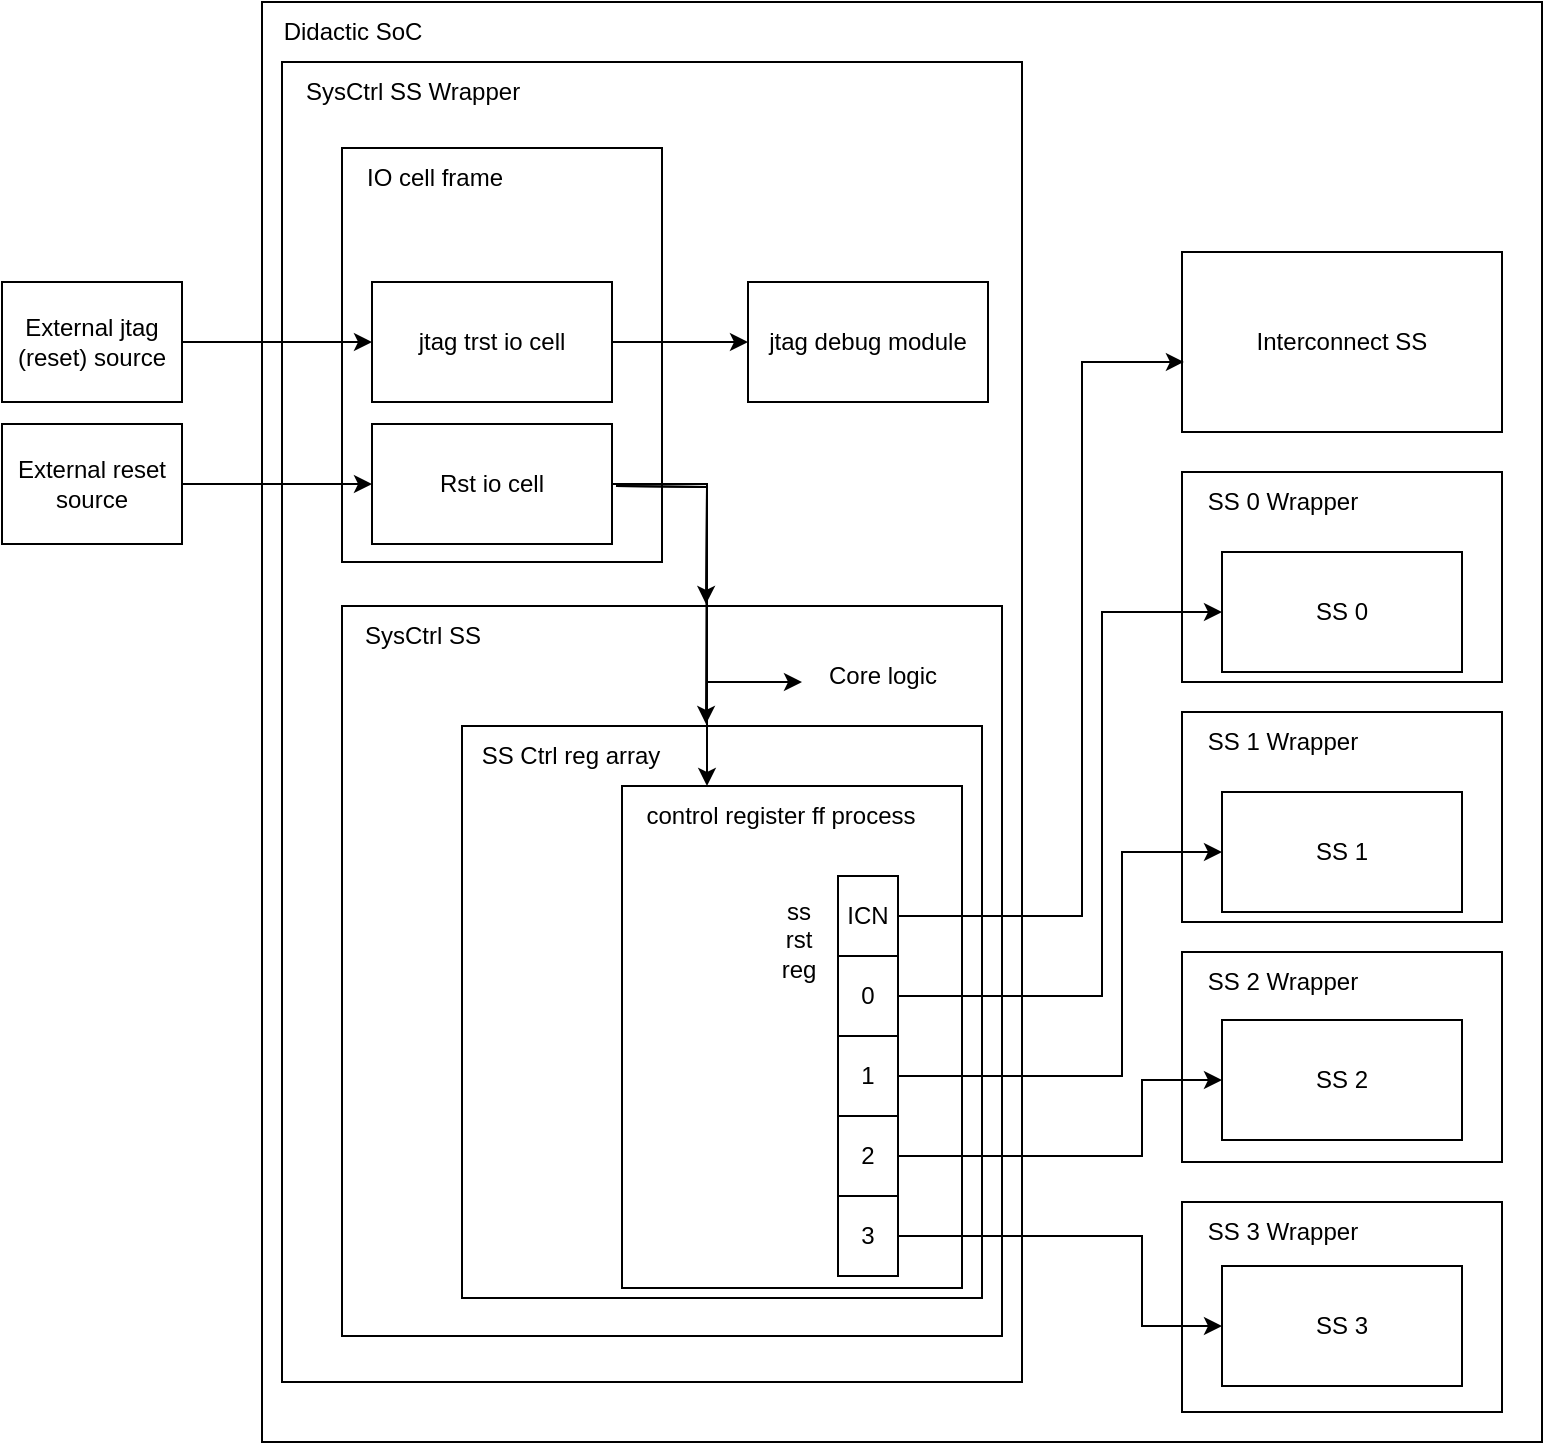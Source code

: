 <mxfile version="28.2.8">
  <diagram name="Page-1" id="WHI9-qCjVV4Phv3fx-UH">
    <mxGraphModel dx="1437" dy="1138" grid="1" gridSize="10" guides="1" tooltips="1" connect="1" arrows="1" fold="1" page="1" pageScale="1" pageWidth="850" pageHeight="1100" math="0" shadow="0">
      <root>
        <mxCell id="0" />
        <mxCell id="1" parent="0" />
        <mxCell id="U2QSBOU7x4i06ume0f2R-22" value="" style="rounded=0;whiteSpace=wrap;html=1;" parent="1" vertex="1">
          <mxGeometry x="200" y="90" width="640" height="720" as="geometry" />
        </mxCell>
        <mxCell id="U2QSBOU7x4i06ume0f2R-72" value="" style="rounded=0;whiteSpace=wrap;html=1;" parent="1" vertex="1">
          <mxGeometry x="210" y="120" width="370" height="660" as="geometry" />
        </mxCell>
        <mxCell id="U2QSBOU7x4i06ume0f2R-8" value="" style="rounded=0;whiteSpace=wrap;html=1;direction=south;" parent="1" vertex="1">
          <mxGeometry x="240" y="392" width="330" height="365" as="geometry" />
        </mxCell>
        <mxCell id="U2QSBOU7x4i06ume0f2R-9" value="" style="rounded=0;whiteSpace=wrap;html=1;" parent="1" vertex="1">
          <mxGeometry x="300" y="452" width="260" height="286" as="geometry" />
        </mxCell>
        <mxCell id="U2QSBOU7x4i06ume0f2R-2" value="" style="rounded=0;whiteSpace=wrap;html=1;" parent="1" vertex="1">
          <mxGeometry x="240" y="163" width="160" height="207" as="geometry" />
        </mxCell>
        <mxCell id="U2QSBOU7x4i06ume0f2R-73" style="edgeStyle=orthogonalEdgeStyle;rounded=0;orthogonalLoop=1;jettySize=auto;html=1;exitX=1;exitY=0.5;exitDx=0;exitDy=0;entryX=0.25;entryY=0;entryDx=0;entryDy=0;" parent="1" source="U2QSBOU7x4i06ume0f2R-1" target="U2QSBOU7x4i06ume0f2R-16" edge="1">
          <mxGeometry relative="1" as="geometry" />
        </mxCell>
        <mxCell id="r8bSXkPqTuMeNQat6GoL-1" style="edgeStyle=orthogonalEdgeStyle;rounded=0;orthogonalLoop=1;jettySize=auto;html=1;exitX=1;exitY=0.5;exitDx=0;exitDy=0;" edge="1" parent="1">
          <mxGeometry relative="1" as="geometry">
            <mxPoint x="422" y="391" as="targetPoint" />
            <mxPoint x="377" y="332" as="sourcePoint" />
          </mxGeometry>
        </mxCell>
        <mxCell id="r8bSXkPqTuMeNQat6GoL-2" style="edgeStyle=orthogonalEdgeStyle;rounded=0;orthogonalLoop=1;jettySize=auto;html=1;exitX=1;exitY=0.5;exitDx=0;exitDy=0;" edge="1" parent="1">
          <mxGeometry relative="1" as="geometry">
            <mxPoint x="422" y="451" as="targetPoint" />
            <mxPoint x="377" y="332" as="sourcePoint" />
          </mxGeometry>
        </mxCell>
        <mxCell id="U2QSBOU7x4i06ume0f2R-1" value="&lt;div&gt;Rst io cell&lt;/div&gt;" style="rounded=0;whiteSpace=wrap;html=1;" parent="1" vertex="1">
          <mxGeometry x="255" y="301" width="120" height="60" as="geometry" />
        </mxCell>
        <mxCell id="U2QSBOU7x4i06ume0f2R-16" value="" style="rounded=0;whiteSpace=wrap;html=1;" parent="1" vertex="1">
          <mxGeometry x="380" y="482" width="170" height="251" as="geometry" />
        </mxCell>
        <mxCell id="U2QSBOU7x4i06ume0f2R-5" value="1" style="rounded=0;whiteSpace=wrap;html=1;" parent="1" vertex="1">
          <mxGeometry x="488" y="607" width="30" height="40" as="geometry" />
        </mxCell>
        <mxCell id="U2QSBOU7x4i06ume0f2R-4" value="0" style="rounded=0;whiteSpace=wrap;html=1;" parent="1" vertex="1">
          <mxGeometry x="488" y="567" width="30" height="40" as="geometry" />
        </mxCell>
        <mxCell id="U2QSBOU7x4i06ume0f2R-6" value="2" style="rounded=0;whiteSpace=wrap;html=1;" parent="1" vertex="1">
          <mxGeometry x="488" y="647" width="30" height="40" as="geometry" />
        </mxCell>
        <mxCell id="U2QSBOU7x4i06ume0f2R-7" value="3" style="rounded=0;whiteSpace=wrap;html=1;" parent="1" vertex="1">
          <mxGeometry x="488" y="687" width="30" height="40" as="geometry" />
        </mxCell>
        <mxCell id="U2QSBOU7x4i06ume0f2R-10" value="Interconnect SS" style="rounded=0;whiteSpace=wrap;html=1;" parent="1" vertex="1">
          <mxGeometry x="660" y="215" width="160" height="90" as="geometry" />
        </mxCell>
        <mxCell id="U2QSBOU7x4i06ume0f2R-31" value="" style="rounded=0;whiteSpace=wrap;html=1;" parent="1" vertex="1">
          <mxGeometry x="660" y="325" width="160" height="105" as="geometry" />
        </mxCell>
        <mxCell id="U2QSBOU7x4i06ume0f2R-11" value="SS 0" style="rounded=0;whiteSpace=wrap;html=1;" parent="1" vertex="1">
          <mxGeometry x="680" y="365" width="120" height="60" as="geometry" />
        </mxCell>
        <mxCell id="U2QSBOU7x4i06ume0f2R-32" value="" style="rounded=0;whiteSpace=wrap;html=1;" parent="1" vertex="1">
          <mxGeometry x="660" y="445" width="160" height="105" as="geometry" />
        </mxCell>
        <mxCell id="U2QSBOU7x4i06ume0f2R-12" value="SS 1" style="rounded=0;whiteSpace=wrap;html=1;" parent="1" vertex="1">
          <mxGeometry x="680" y="485" width="120" height="60" as="geometry" />
        </mxCell>
        <mxCell id="U2QSBOU7x4i06ume0f2R-33" value="" style="rounded=0;whiteSpace=wrap;html=1;" parent="1" vertex="1">
          <mxGeometry x="660" y="565" width="160" height="105" as="geometry" />
        </mxCell>
        <mxCell id="U2QSBOU7x4i06ume0f2R-13" value="SS 2" style="rounded=0;whiteSpace=wrap;html=1;" parent="1" vertex="1">
          <mxGeometry x="680" y="599" width="120" height="60" as="geometry" />
        </mxCell>
        <mxCell id="U2QSBOU7x4i06ume0f2R-34" value="" style="rounded=0;whiteSpace=wrap;html=1;" parent="1" vertex="1">
          <mxGeometry x="660" y="690" width="160" height="105" as="geometry" />
        </mxCell>
        <mxCell id="U2QSBOU7x4i06ume0f2R-14" value="SS 3" style="rounded=0;whiteSpace=wrap;html=1;" parent="1" vertex="1">
          <mxGeometry x="680" y="722" width="120" height="60" as="geometry" />
        </mxCell>
        <mxCell id="U2QSBOU7x4i06ume0f2R-24" style="edgeStyle=orthogonalEdgeStyle;rounded=0;orthogonalLoop=1;jettySize=auto;html=1;exitX=1;exitY=0.5;exitDx=0;exitDy=0;entryX=0;entryY=0.5;entryDx=0;entryDy=0;" parent="1" source="U2QSBOU7x4i06ume0f2R-23" target="U2QSBOU7x4i06ume0f2R-1" edge="1">
          <mxGeometry relative="1" as="geometry" />
        </mxCell>
        <mxCell id="U2QSBOU7x4i06ume0f2R-23" value="External reset source" style="rounded=0;whiteSpace=wrap;html=1;" parent="1" vertex="1">
          <mxGeometry x="70" y="301" width="90" height="60" as="geometry" />
        </mxCell>
        <mxCell id="U2QSBOU7x4i06ume0f2R-30" value="&lt;div&gt;ICN&lt;/div&gt;" style="rounded=0;whiteSpace=wrap;html=1;" parent="1" vertex="1">
          <mxGeometry x="488" y="527" width="30" height="40" as="geometry" />
        </mxCell>
        <mxCell id="U2QSBOU7x4i06ume0f2R-76" value="Didactic SoC" style="text;html=1;align=center;verticalAlign=middle;resizable=0;points=[];autosize=1;strokeColor=none;fillColor=none;" parent="1" vertex="1">
          <mxGeometry x="200" y="90" width="90" height="30" as="geometry" />
        </mxCell>
        <mxCell id="U2QSBOU7x4i06ume0f2R-77" value="SysCtrl SS Wrapper" style="text;html=1;align=center;verticalAlign=middle;resizable=0;points=[];autosize=1;strokeColor=none;fillColor=none;" parent="1" vertex="1">
          <mxGeometry x="210" y="120" width="130" height="30" as="geometry" />
        </mxCell>
        <mxCell id="U2QSBOU7x4i06ume0f2R-78" value="IO cell frame" style="text;html=1;align=center;verticalAlign=middle;resizable=0;points=[];autosize=1;strokeColor=none;fillColor=none;" parent="1" vertex="1">
          <mxGeometry x="241" y="163" width="90" height="30" as="geometry" />
        </mxCell>
        <mxCell id="U2QSBOU7x4i06ume0f2R-79" value="SysCtrl SS" style="text;html=1;align=center;verticalAlign=middle;resizable=0;points=[];autosize=1;strokeColor=none;fillColor=none;" parent="1" vertex="1">
          <mxGeometry x="240" y="392" width="80" height="30" as="geometry" />
        </mxCell>
        <mxCell id="U2QSBOU7x4i06ume0f2R-81" value="SS Ctrl reg array" style="text;html=1;align=center;verticalAlign=middle;resizable=0;points=[];autosize=1;strokeColor=none;fillColor=none;" parent="1" vertex="1">
          <mxGeometry x="299" y="452" width="110" height="30" as="geometry" />
        </mxCell>
        <mxCell id="U2QSBOU7x4i06ume0f2R-82" value="&lt;div&gt;ss&lt;/div&gt;&lt;div&gt;rst&lt;/div&gt;&lt;div&gt;reg&lt;/div&gt;" style="text;html=1;align=center;verticalAlign=middle;resizable=0;points=[];autosize=1;strokeColor=none;fillColor=none;" parent="1" vertex="1">
          <mxGeometry x="448" y="529" width="40" height="60" as="geometry" />
        </mxCell>
        <mxCell id="U2QSBOU7x4i06ume0f2R-83" value="SS 0 Wrapper" style="text;html=1;align=center;verticalAlign=middle;resizable=0;points=[];autosize=1;strokeColor=none;fillColor=none;" parent="1" vertex="1">
          <mxGeometry x="660" y="325" width="100" height="30" as="geometry" />
        </mxCell>
        <mxCell id="U2QSBOU7x4i06ume0f2R-84" value="SS 1 Wrapper" style="text;html=1;align=center;verticalAlign=middle;resizable=0;points=[];autosize=1;strokeColor=none;fillColor=none;" parent="1" vertex="1">
          <mxGeometry x="660" y="445" width="100" height="30" as="geometry" />
        </mxCell>
        <mxCell id="U2QSBOU7x4i06ume0f2R-85" value="SS 2 Wrapper" style="text;html=1;align=center;verticalAlign=middle;resizable=0;points=[];autosize=1;strokeColor=none;fillColor=none;" parent="1" vertex="1">
          <mxGeometry x="660" y="565" width="100" height="30" as="geometry" />
        </mxCell>
        <mxCell id="U2QSBOU7x4i06ume0f2R-86" value="SS 3 Wrapper" style="text;html=1;align=center;verticalAlign=middle;resizable=0;points=[];autosize=1;strokeColor=none;fillColor=none;" parent="1" vertex="1">
          <mxGeometry x="660" y="690" width="100" height="30" as="geometry" />
        </mxCell>
        <mxCell id="U2QSBOU7x4i06ume0f2R-88" value="Core logic" style="text;html=1;align=center;verticalAlign=middle;resizable=0;points=[];autosize=1;strokeColor=none;fillColor=none;" parent="1" vertex="1">
          <mxGeometry x="470" y="412" width="80" height="30" as="geometry" />
        </mxCell>
        <mxCell id="U2QSBOU7x4i06ume0f2R-89" style="edgeStyle=orthogonalEdgeStyle;rounded=0;orthogonalLoop=1;jettySize=auto;html=1;exitX=1;exitY=0.5;exitDx=0;exitDy=0;entryX=0;entryY=0.6;entryDx=0;entryDy=0;entryPerimeter=0;" parent="1" source="U2QSBOU7x4i06ume0f2R-1" target="U2QSBOU7x4i06ume0f2R-88" edge="1">
          <mxGeometry relative="1" as="geometry" />
        </mxCell>
        <mxCell id="U2QSBOU7x4i06ume0f2R-90" value="control register ff process" style="text;html=1;align=center;verticalAlign=middle;resizable=0;points=[];autosize=1;strokeColor=none;fillColor=none;" parent="1" vertex="1">
          <mxGeometry x="379" y="482" width="160" height="30" as="geometry" />
        </mxCell>
        <mxCell id="r8bSXkPqTuMeNQat6GoL-7" style="edgeStyle=orthogonalEdgeStyle;rounded=0;orthogonalLoop=1;jettySize=auto;html=1;exitX=1;exitY=0.5;exitDx=0;exitDy=0;entryX=0;entryY=0.5;entryDx=0;entryDy=0;" edge="1" parent="1" source="r8bSXkPqTuMeNQat6GoL-3" target="r8bSXkPqTuMeNQat6GoL-6">
          <mxGeometry relative="1" as="geometry" />
        </mxCell>
        <mxCell id="r8bSXkPqTuMeNQat6GoL-3" value="jtag trst io cell" style="rounded=0;whiteSpace=wrap;html=1;" vertex="1" parent="1">
          <mxGeometry x="255" y="230" width="120" height="60" as="geometry" />
        </mxCell>
        <mxCell id="r8bSXkPqTuMeNQat6GoL-5" style="edgeStyle=orthogonalEdgeStyle;rounded=0;orthogonalLoop=1;jettySize=auto;html=1;exitX=1;exitY=0.5;exitDx=0;exitDy=0;entryX=0;entryY=0.5;entryDx=0;entryDy=0;" edge="1" parent="1" source="r8bSXkPqTuMeNQat6GoL-4" target="r8bSXkPqTuMeNQat6GoL-3">
          <mxGeometry relative="1" as="geometry" />
        </mxCell>
        <mxCell id="r8bSXkPqTuMeNQat6GoL-4" value="External jtag (reset) source" style="rounded=0;whiteSpace=wrap;html=1;" vertex="1" parent="1">
          <mxGeometry x="70" y="230" width="90" height="60" as="geometry" />
        </mxCell>
        <mxCell id="r8bSXkPqTuMeNQat6GoL-6" value="jtag debug module" style="rounded=0;whiteSpace=wrap;html=1;" vertex="1" parent="1">
          <mxGeometry x="443" y="230" width="120" height="60" as="geometry" />
        </mxCell>
        <mxCell id="r8bSXkPqTuMeNQat6GoL-8" style="edgeStyle=orthogonalEdgeStyle;rounded=0;orthogonalLoop=1;jettySize=auto;html=1;exitX=1;exitY=0.5;exitDx=0;exitDy=0;entryX=0.006;entryY=0.611;entryDx=0;entryDy=0;entryPerimeter=0;" edge="1" parent="1" source="U2QSBOU7x4i06ume0f2R-30" target="U2QSBOU7x4i06ume0f2R-10">
          <mxGeometry relative="1" as="geometry">
            <Array as="points">
              <mxPoint x="610" y="547" />
              <mxPoint x="610" y="270" />
            </Array>
          </mxGeometry>
        </mxCell>
        <mxCell id="r8bSXkPqTuMeNQat6GoL-14" style="edgeStyle=orthogonalEdgeStyle;rounded=0;orthogonalLoop=1;jettySize=auto;html=1;exitX=1;exitY=0.5;exitDx=0;exitDy=0;entryX=0;entryY=0.5;entryDx=0;entryDy=0;" edge="1" parent="1" source="U2QSBOU7x4i06ume0f2R-6" target="U2QSBOU7x4i06ume0f2R-13">
          <mxGeometry relative="1" as="geometry">
            <Array as="points">
              <mxPoint x="640" y="667" />
              <mxPoint x="640" y="629" />
            </Array>
          </mxGeometry>
        </mxCell>
        <mxCell id="r8bSXkPqTuMeNQat6GoL-13" style="edgeStyle=orthogonalEdgeStyle;rounded=0;orthogonalLoop=1;jettySize=auto;html=1;exitX=1;exitY=0.5;exitDx=0;exitDy=0;entryX=0;entryY=0.5;entryDx=0;entryDy=0;" edge="1" parent="1" source="U2QSBOU7x4i06ume0f2R-5" target="U2QSBOU7x4i06ume0f2R-12">
          <mxGeometry relative="1" as="geometry">
            <Array as="points">
              <mxPoint x="630" y="627" />
              <mxPoint x="630" y="515" />
            </Array>
          </mxGeometry>
        </mxCell>
        <mxCell id="r8bSXkPqTuMeNQat6GoL-12" style="edgeStyle=orthogonalEdgeStyle;rounded=0;orthogonalLoop=1;jettySize=auto;html=1;exitX=1;exitY=0.5;exitDx=0;exitDy=0;entryX=0;entryY=0.5;entryDx=0;entryDy=0;" edge="1" parent="1" source="U2QSBOU7x4i06ume0f2R-4" target="U2QSBOU7x4i06ume0f2R-11">
          <mxGeometry relative="1" as="geometry">
            <Array as="points">
              <mxPoint x="620" y="587" />
              <mxPoint x="620" y="395" />
            </Array>
          </mxGeometry>
        </mxCell>
        <mxCell id="r8bSXkPqTuMeNQat6GoL-15" style="edgeStyle=orthogonalEdgeStyle;rounded=0;orthogonalLoop=1;jettySize=auto;html=1;exitX=1;exitY=0.5;exitDx=0;exitDy=0;entryX=0;entryY=0.5;entryDx=0;entryDy=0;" edge="1" parent="1" source="U2QSBOU7x4i06ume0f2R-7" target="U2QSBOU7x4i06ume0f2R-14">
          <mxGeometry relative="1" as="geometry">
            <Array as="points">
              <mxPoint x="640" y="707" />
              <mxPoint x="640" y="752" />
            </Array>
          </mxGeometry>
        </mxCell>
      </root>
    </mxGraphModel>
  </diagram>
</mxfile>
